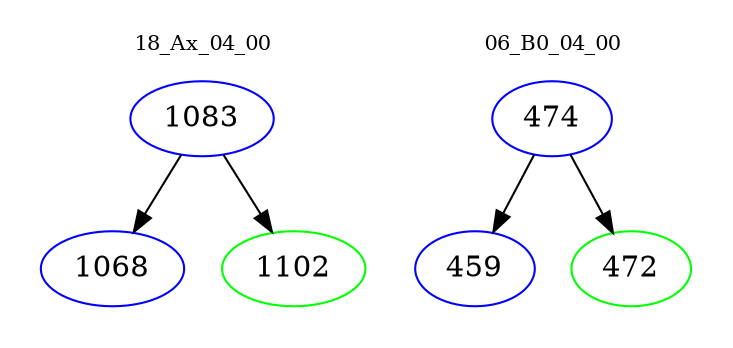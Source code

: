 digraph{
subgraph cluster_0 {
color = white
label = "18_Ax_04_00";
fontsize=10;
T0_1083 [label="1083", color="blue"]
T0_1083 -> T0_1068 [color="black"]
T0_1068 [label="1068", color="blue"]
T0_1083 -> T0_1102 [color="black"]
T0_1102 [label="1102", color="green"]
}
subgraph cluster_1 {
color = white
label = "06_B0_04_00";
fontsize=10;
T1_474 [label="474", color="blue"]
T1_474 -> T1_459 [color="black"]
T1_459 [label="459", color="blue"]
T1_474 -> T1_472 [color="black"]
T1_472 [label="472", color="green"]
}
}
